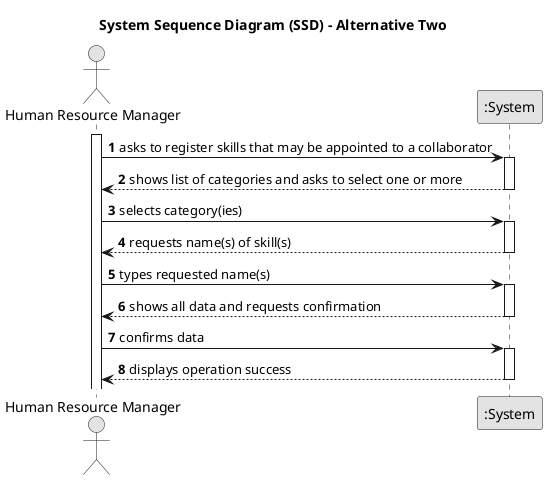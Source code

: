 @startuml
skinparam monochrome true
skinparam packageStyle rectangle
skinparam shadowing false

title System Sequence Diagram (SSD) - Alternative Two

autonumber

actor "Human Resource Manager" as Employee
participant ":System" as System

activate Employee

    Employee -> System : asks to register skills that may be appointed to a collaborator
    activate System

        System --> Employee : shows list of categories and asks to select one or more
    deactivate System

    Employee -> System : selects category(ies)
    activate System

        System --> Employee : requests name(s) of skill(s)
    deactivate System

    Employee -> System : types requested name(s)
    activate System

        System --> Employee : shows all data and requests confirmation
    deactivate System

    Employee -> System : confirms data
    activate System

        System --> Employee : displays operation success
    deactivate System
@enduml
